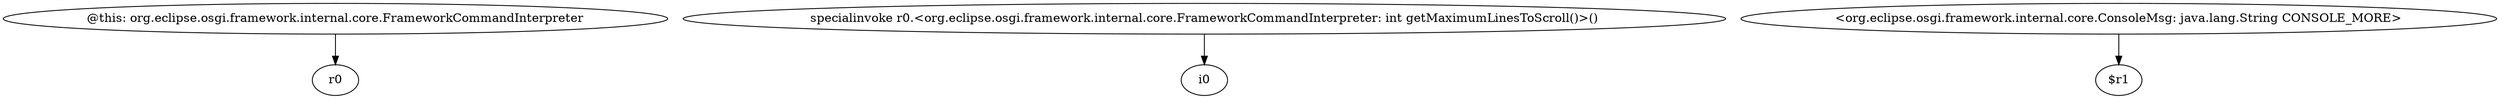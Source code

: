 digraph g {
0[label="@this: org.eclipse.osgi.framework.internal.core.FrameworkCommandInterpreter"]
1[label="r0"]
0->1[label=""]
2[label="specialinvoke r0.<org.eclipse.osgi.framework.internal.core.FrameworkCommandInterpreter: int getMaximumLinesToScroll()>()"]
3[label="i0"]
2->3[label=""]
4[label="<org.eclipse.osgi.framework.internal.core.ConsoleMsg: java.lang.String CONSOLE_MORE>"]
5[label="$r1"]
4->5[label=""]
}